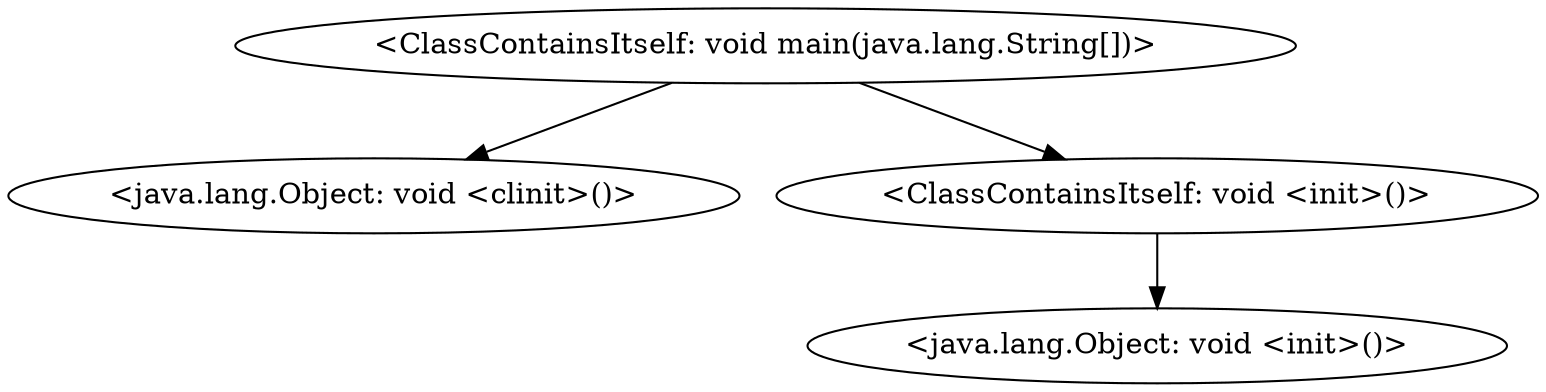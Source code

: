 digraph "call-graph" {
    "<ClassContainsItself: void main(java.lang.String[])>"
    "<java.lang.Object: void <clinit>()>"
    "<ClassContainsItself: void main(java.lang.String[])>"->"<java.lang.Object: void <clinit>()>";
    "<ClassContainsItself: void <init>()>"
    "<ClassContainsItself: void main(java.lang.String[])>"->"<ClassContainsItself: void <init>()>";
    "<java.lang.Object: void <init>()>"
    "<ClassContainsItself: void <init>()>"->"<java.lang.Object: void <init>()>";
}

